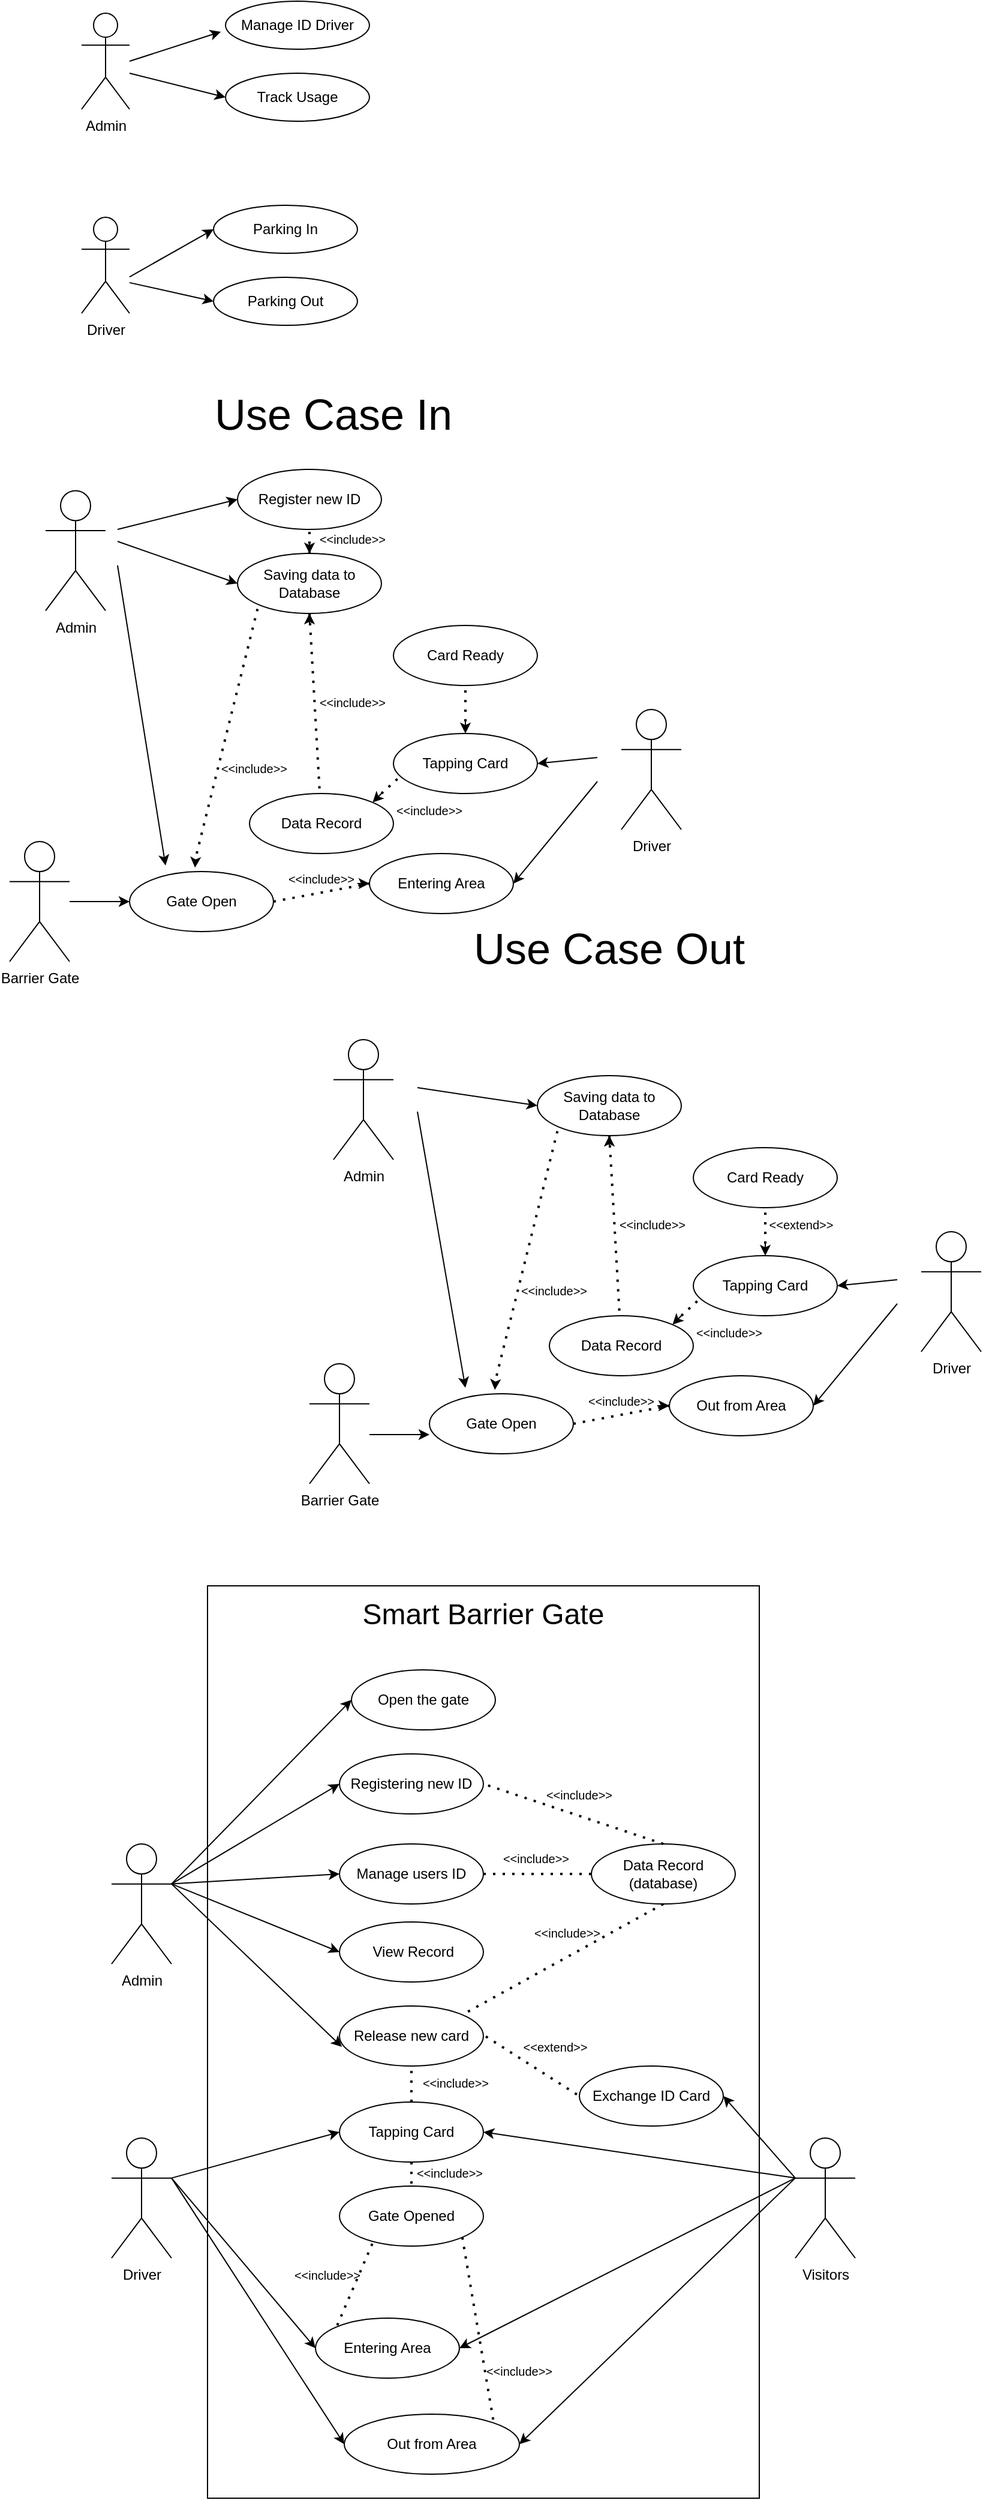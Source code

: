 <mxfile version="17.2.2" type="github">
  <diagram name="Page-1" id="c4acf3e9-155e-7222-9cf6-157b1a14988f">
    <mxGraphModel dx="1022" dy="1528" grid="1" gridSize="10" guides="1" tooltips="1" connect="1" arrows="1" fold="1" page="1" pageScale="1" pageWidth="850" pageHeight="1100" background="none" math="0" shadow="0">
      <root>
        <mxCell id="0" />
        <mxCell id="1" parent="0" />
        <mxCell id="lFhUcM0B0eL_cpz5k6Nn-100" value="" style="rounded=0;whiteSpace=wrap;html=1;" vertex="1" parent="1">
          <mxGeometry x="195" y="310" width="460" height="760" as="geometry" />
        </mxCell>
        <mxCell id="aZQCJ5djfpf6D2fegkD2-1" value="Admin" style="shape=umlActor;verticalLabelPosition=bottom;verticalAlign=top;html=1;outlineConnect=0;" parent="1" vertex="1">
          <mxGeometry x="90" y="-1000" width="40" height="80" as="geometry" />
        </mxCell>
        <mxCell id="aZQCJ5djfpf6D2fegkD2-7" value="Driver" style="shape=umlActor;verticalLabelPosition=bottom;verticalAlign=top;html=1;outlineConnect=0;" parent="1" vertex="1">
          <mxGeometry x="90" y="-830" width="40" height="80" as="geometry" />
        </mxCell>
        <mxCell id="aZQCJ5djfpf6D2fegkD2-8" value="Track Usage" style="ellipse;whiteSpace=wrap;html=1;" parent="1" vertex="1">
          <mxGeometry x="210" y="-950" width="120" height="40" as="geometry" />
        </mxCell>
        <mxCell id="aZQCJ5djfpf6D2fegkD2-9" value="Parking In" style="ellipse;whiteSpace=wrap;html=1;" parent="1" vertex="1">
          <mxGeometry x="200" y="-840" width="120" height="40" as="geometry" />
        </mxCell>
        <mxCell id="aZQCJ5djfpf6D2fegkD2-10" value="Parking Out" style="ellipse;whiteSpace=wrap;html=1;" parent="1" vertex="1">
          <mxGeometry x="200" y="-780" width="120" height="40" as="geometry" />
        </mxCell>
        <mxCell id="aZQCJ5djfpf6D2fegkD2-13" value="" style="endArrow=classic;html=1;rounded=0;" parent="1" edge="1">
          <mxGeometry width="50" height="50" relative="1" as="geometry">
            <mxPoint x="130" y="-950" as="sourcePoint" />
            <mxPoint x="210" y="-930" as="targetPoint" />
          </mxGeometry>
        </mxCell>
        <mxCell id="aZQCJ5djfpf6D2fegkD2-14" value="" style="endArrow=classic;html=1;rounded=0;entryX=0;entryY=0.5;entryDx=0;entryDy=0;" parent="1" target="aZQCJ5djfpf6D2fegkD2-9" edge="1">
          <mxGeometry width="50" height="50" relative="1" as="geometry">
            <mxPoint x="130" y="-780.36" as="sourcePoint" />
            <mxPoint x="210.0" y="-780.36" as="targetPoint" />
          </mxGeometry>
        </mxCell>
        <mxCell id="aZQCJ5djfpf6D2fegkD2-15" value="" style="endArrow=classic;html=1;rounded=0;entryX=0;entryY=0.5;entryDx=0;entryDy=0;" parent="1" target="aZQCJ5djfpf6D2fegkD2-10" edge="1">
          <mxGeometry width="50" height="50" relative="1" as="geometry">
            <mxPoint x="130" y="-775.556" as="sourcePoint" />
            <mxPoint x="210.0" y="-810" as="targetPoint" />
          </mxGeometry>
        </mxCell>
        <mxCell id="aZQCJ5djfpf6D2fegkD2-16" value="Manage ID Driver" style="ellipse;whiteSpace=wrap;html=1;" parent="1" vertex="1">
          <mxGeometry x="210" y="-1010" width="120" height="40" as="geometry" />
        </mxCell>
        <mxCell id="aZQCJ5djfpf6D2fegkD2-17" value="" style="endArrow=classic;html=1;rounded=0;entryX=-0.032;entryY=0.636;entryDx=0;entryDy=0;entryPerimeter=0;" parent="1" target="aZQCJ5djfpf6D2fegkD2-16" edge="1">
          <mxGeometry width="50" height="50" relative="1" as="geometry">
            <mxPoint x="130" y="-960" as="sourcePoint" />
            <mxPoint x="224.851" y="-927.878" as="targetPoint" />
          </mxGeometry>
        </mxCell>
        <mxCell id="aZQCJ5djfpf6D2fegkD2-18" value="Admin" style="shape=umlActor;verticalLabelPosition=bottom;verticalAlign=top;html=1;outlineConnect=0;" parent="1" vertex="1">
          <mxGeometry x="60" y="-602.31" width="50" height="100" as="geometry" />
        </mxCell>
        <mxCell id="aZQCJ5djfpf6D2fegkD2-22" value="Tapping Card" style="ellipse;whiteSpace=wrap;html=1;" parent="1" vertex="1">
          <mxGeometry x="350" y="-400" width="120" height="50" as="geometry" />
        </mxCell>
        <mxCell id="aZQCJ5djfpf6D2fegkD2-23" value="&lt;font style=&quot;font-size: 36px&quot;&gt;Use Case In&lt;/font&gt;" style="text;html=1;strokeColor=none;fillColor=none;align=center;verticalAlign=middle;whiteSpace=wrap;rounded=0;" parent="1" vertex="1">
          <mxGeometry x="100" y="-680" width="400" height="27.69" as="geometry" />
        </mxCell>
        <mxCell id="aZQCJ5djfpf6D2fegkD2-26" value="Register new ID" style="ellipse;whiteSpace=wrap;html=1;" parent="1" vertex="1">
          <mxGeometry x="220" y="-620" width="120" height="50" as="geometry" />
        </mxCell>
        <mxCell id="aZQCJ5djfpf6D2fegkD2-27" value="Entering Area" style="ellipse;whiteSpace=wrap;html=1;" parent="1" vertex="1">
          <mxGeometry x="330" y="-300" width="120" height="50" as="geometry" />
        </mxCell>
        <mxCell id="aZQCJ5djfpf6D2fegkD2-30" value="Barrier Gate" style="shape=umlActor;verticalLabelPosition=bottom;verticalAlign=top;html=1;outlineConnect=0;" parent="1" vertex="1">
          <mxGeometry x="30" y="-310" width="50" height="100" as="geometry" />
        </mxCell>
        <mxCell id="aZQCJ5djfpf6D2fegkD2-32" value="Saving data to Database" style="ellipse;whiteSpace=wrap;html=1;" parent="1" vertex="1">
          <mxGeometry x="220" y="-550" width="120" height="50" as="geometry" />
        </mxCell>
        <mxCell id="aZQCJ5djfpf6D2fegkD2-33" value="Gate Open" style="ellipse;whiteSpace=wrap;html=1;" parent="1" vertex="1">
          <mxGeometry x="130" y="-285" width="120" height="50" as="geometry" />
        </mxCell>
        <mxCell id="aZQCJ5djfpf6D2fegkD2-40" value="Card Ready" style="ellipse;whiteSpace=wrap;html=1;" parent="1" vertex="1">
          <mxGeometry x="350" y="-490" width="120" height="50" as="geometry" />
        </mxCell>
        <mxCell id="aZQCJ5djfpf6D2fegkD2-51" value="" style="endArrow=classic;html=1;rounded=0;fontSize=36;entryX=0;entryY=0.5;entryDx=0;entryDy=0;" parent="1" target="aZQCJ5djfpf6D2fegkD2-26" edge="1">
          <mxGeometry width="50" height="50" relative="1" as="geometry">
            <mxPoint x="120" y="-570" as="sourcePoint" />
            <mxPoint x="190" y="-600" as="targetPoint" />
          </mxGeometry>
        </mxCell>
        <mxCell id="aZQCJ5djfpf6D2fegkD2-52" value="" style="endArrow=classic;html=1;rounded=0;fontSize=36;entryX=0.5;entryY=0;entryDx=0;entryDy=0;" parent="1" target="aZQCJ5djfpf6D2fegkD2-32" edge="1">
          <mxGeometry width="50" height="50" relative="1" as="geometry">
            <mxPoint x="280" y="-560" as="sourcePoint" />
            <mxPoint x="230" y="-605" as="targetPoint" />
          </mxGeometry>
        </mxCell>
        <mxCell id="aZQCJ5djfpf6D2fegkD2-56" value="" style="endArrow=classic;html=1;rounded=0;fontSize=36;entryX=1;entryY=0.5;entryDx=0;entryDy=0;" parent="1" target="aZQCJ5djfpf6D2fegkD2-22" edge="1">
          <mxGeometry width="50" height="50" relative="1" as="geometry">
            <mxPoint x="520" y="-380" as="sourcePoint" />
            <mxPoint x="460" y="-480" as="targetPoint" />
          </mxGeometry>
        </mxCell>
        <mxCell id="aZQCJ5djfpf6D2fegkD2-57" value="" style="endArrow=classic;html=1;rounded=0;fontSize=36;entryX=1;entryY=0;entryDx=0;entryDy=0;" parent="1" edge="1">
          <mxGeometry width="50" height="50" relative="1" as="geometry">
            <mxPoint x="340" y="-350" as="sourcePoint" />
            <mxPoint x="332.677" y="-342.573" as="targetPoint" />
          </mxGeometry>
        </mxCell>
        <mxCell id="aZQCJ5djfpf6D2fegkD2-59" value="" style="endArrow=classic;html=1;rounded=0;fontSize=36;entryX=0.455;entryY=-0.064;entryDx=0;entryDy=0;entryPerimeter=0;" parent="1" target="aZQCJ5djfpf6D2fegkD2-33" edge="1">
          <mxGeometry width="50" height="50" relative="1" as="geometry">
            <mxPoint x="185" y="-295" as="sourcePoint" />
            <mxPoint x="181" y="-295" as="targetPoint" />
          </mxGeometry>
        </mxCell>
        <mxCell id="aZQCJ5djfpf6D2fegkD2-61" value="" style="endArrow=classic;html=1;rounded=0;fontSize=36;entryX=1;entryY=0.5;entryDx=0;entryDy=0;" parent="1" target="aZQCJ5djfpf6D2fegkD2-27" edge="1">
          <mxGeometry width="50" height="50" relative="1" as="geometry">
            <mxPoint x="520" y="-360" as="sourcePoint" />
            <mxPoint x="480" y="-315" as="targetPoint" />
          </mxGeometry>
        </mxCell>
        <mxCell id="aZQCJ5djfpf6D2fegkD2-63" value="" style="endArrow=classic;html=1;rounded=0;fontSize=36;entryX=0;entryY=0.5;entryDx=0;entryDy=0;" parent="1" source="aZQCJ5djfpf6D2fegkD2-30" target="aZQCJ5djfpf6D2fegkD2-33" edge="1">
          <mxGeometry width="50" height="50" relative="1" as="geometry">
            <mxPoint x="360" y="-185" as="sourcePoint" />
            <mxPoint x="100" y="-230" as="targetPoint" />
          </mxGeometry>
        </mxCell>
        <mxCell id="aZQCJ5djfpf6D2fegkD2-66" value="" style="endArrow=none;dashed=1;html=1;dashPattern=1 3;strokeWidth=2;rounded=0;fontSize=36;exitX=0.5;exitY=1;exitDx=0;exitDy=0;startArrow=none;" parent="1" source="aZQCJ5djfpf6D2fegkD2-29" edge="1">
          <mxGeometry width="50" height="50" relative="1" as="geometry">
            <mxPoint x="410" y="-230" as="sourcePoint" />
            <mxPoint x="290" y="-300" as="targetPoint" />
            <Array as="points" />
          </mxGeometry>
        </mxCell>
        <mxCell id="aZQCJ5djfpf6D2fegkD2-67" value="" style="endArrow=none;dashed=1;html=1;dashPattern=1 3;strokeWidth=2;rounded=0;fontSize=36;exitX=1;exitY=0.5;exitDx=0;exitDy=0;entryX=0;entryY=0.5;entryDx=0;entryDy=0;" parent="1" edge="1">
          <mxGeometry width="50" height="50" relative="1" as="geometry">
            <mxPoint x="250" y="-260" as="sourcePoint" />
            <mxPoint x="330" y="-275" as="targetPoint" />
          </mxGeometry>
        </mxCell>
        <mxCell id="aZQCJ5djfpf6D2fegkD2-68" value="" style="endArrow=classic;html=1;rounded=0;fontSize=36;entryX=0.5;entryY=1;entryDx=0;entryDy=0;" parent="1" target="aZQCJ5djfpf6D2fegkD2-32" edge="1">
          <mxGeometry width="50" height="50" relative="1" as="geometry">
            <mxPoint x="280" y="-490" as="sourcePoint" />
            <mxPoint x="460" y="-400" as="targetPoint" />
          </mxGeometry>
        </mxCell>
        <mxCell id="aZQCJ5djfpf6D2fegkD2-69" value="" style="endArrow=none;dashed=1;html=1;dashPattern=1 3;strokeWidth=2;rounded=0;fontSize=36;entryX=0.5;entryY=1;entryDx=0;entryDy=0;" parent="1" target="aZQCJ5djfpf6D2fegkD2-26" edge="1">
          <mxGeometry width="50" height="50" relative="1" as="geometry">
            <mxPoint x="280" y="-550" as="sourcePoint" />
            <mxPoint x="450" y="-590" as="targetPoint" />
          </mxGeometry>
        </mxCell>
        <mxCell id="aZQCJ5djfpf6D2fegkD2-70" value="" style="endArrow=none;dashed=1;html=1;dashPattern=1 3;strokeWidth=2;rounded=0;fontSize=36;entryX=0;entryY=1;entryDx=0;entryDy=0;" parent="1" target="aZQCJ5djfpf6D2fegkD2-32" edge="1">
          <mxGeometry width="50" height="50" relative="1" as="geometry">
            <mxPoint x="186" y="-300" as="sourcePoint" />
            <mxPoint x="230" y="-500" as="targetPoint" />
          </mxGeometry>
        </mxCell>
        <mxCell id="aZQCJ5djfpf6D2fegkD2-71" value="" style="endArrow=none;dashed=1;html=1;dashPattern=1 3;strokeWidth=2;rounded=0;fontSize=36;entryX=0.057;entryY=0.692;entryDx=0;entryDy=0;entryPerimeter=0;" parent="1" target="aZQCJ5djfpf6D2fegkD2-22" edge="1">
          <mxGeometry width="50" height="50" relative="1" as="geometry">
            <mxPoint x="340" y="-350" as="sourcePoint" />
            <mxPoint x="367.574" y="-357.322" as="targetPoint" />
          </mxGeometry>
        </mxCell>
        <mxCell id="aZQCJ5djfpf6D2fegkD2-72" value="" style="endArrow=classic;html=1;rounded=0;fontSize=36;entryX=0;entryY=0.5;entryDx=0;entryDy=0;" parent="1" target="aZQCJ5djfpf6D2fegkD2-27" edge="1">
          <mxGeometry width="50" height="50" relative="1" as="geometry">
            <mxPoint x="320" y="-275" as="sourcePoint" />
            <mxPoint x="194.6" y="-278.2" as="targetPoint" />
          </mxGeometry>
        </mxCell>
        <mxCell id="aZQCJ5djfpf6D2fegkD2-73" value="" style="endArrow=classic;html=1;rounded=0;fontSize=36;entryX=0.5;entryY=0;entryDx=0;entryDy=0;" parent="1" target="aZQCJ5djfpf6D2fegkD2-22" edge="1">
          <mxGeometry width="50" height="50" relative="1" as="geometry">
            <mxPoint x="410" y="-410" as="sourcePoint" />
            <mxPoint x="480" y="-365.0" as="targetPoint" />
          </mxGeometry>
        </mxCell>
        <mxCell id="aZQCJ5djfpf6D2fegkD2-74" value="" style="endArrow=none;dashed=1;html=1;dashPattern=1 3;strokeWidth=2;rounded=0;fontSize=36;entryX=0.5;entryY=1;entryDx=0;entryDy=0;" parent="1" target="aZQCJ5djfpf6D2fegkD2-40" edge="1">
          <mxGeometry width="50" height="50" relative="1" as="geometry">
            <mxPoint x="410" y="-410" as="sourcePoint" />
            <mxPoint x="430" y="-430" as="targetPoint" />
          </mxGeometry>
        </mxCell>
        <mxCell id="aZQCJ5djfpf6D2fegkD2-29" value="Data Record" style="ellipse;whiteSpace=wrap;html=1;" parent="1" vertex="1">
          <mxGeometry x="230" y="-350" width="120" height="50" as="geometry" />
        </mxCell>
        <mxCell id="aZQCJ5djfpf6D2fegkD2-75" value="" style="endArrow=none;dashed=1;html=1;dashPattern=1 3;strokeWidth=2;rounded=0;fontSize=36;exitX=0.5;exitY=1;exitDx=0;exitDy=0;" parent="1" source="aZQCJ5djfpf6D2fegkD2-32" target="aZQCJ5djfpf6D2fegkD2-29" edge="1">
          <mxGeometry width="50" height="50" relative="1" as="geometry">
            <mxPoint x="280" y="-500" as="sourcePoint" />
            <mxPoint x="290" y="-300.0" as="targetPoint" />
            <Array as="points" />
          </mxGeometry>
        </mxCell>
        <mxCell id="aZQCJ5djfpf6D2fegkD2-76" value="" style="endArrow=classic;html=1;rounded=0;fontSize=36;" parent="1" edge="1">
          <mxGeometry width="50" height="50" relative="1" as="geometry">
            <mxPoint x="120" y="-540" as="sourcePoint" />
            <mxPoint x="160" y="-290" as="targetPoint" />
          </mxGeometry>
        </mxCell>
        <mxCell id="aZQCJ5djfpf6D2fegkD2-79" value="&lt;font style=&quot;font-size: 10px&quot;&gt;&amp;lt;&amp;lt;include&amp;gt;&amp;gt;&lt;/font&gt;" style="text;html=1;strokeColor=none;fillColor=none;align=center;verticalAlign=middle;whiteSpace=wrap;rounded=0;fontSize=36;" parent="1" vertex="1">
          <mxGeometry x="286" y="-586" width="60" height="30" as="geometry" />
        </mxCell>
        <mxCell id="aZQCJ5djfpf6D2fegkD2-80" value="&lt;font style=&quot;font-size: 10px&quot;&gt;&amp;lt;&amp;lt;include&amp;gt;&amp;gt;&lt;/font&gt;" style="text;html=1;strokeColor=none;fillColor=none;align=center;verticalAlign=middle;whiteSpace=wrap;rounded=0;fontSize=36;rotation=0;" parent="1" vertex="1">
          <mxGeometry x="286" y="-450" width="60" height="30" as="geometry" />
        </mxCell>
        <mxCell id="aZQCJ5djfpf6D2fegkD2-82" value="&lt;font style=&quot;font-size: 10px&quot;&gt;&amp;lt;&amp;lt;include&amp;gt;&amp;gt;&lt;/font&gt;" style="text;html=1;strokeColor=none;fillColor=none;align=center;verticalAlign=middle;whiteSpace=wrap;rounded=0;fontSize=36;rotation=0;" parent="1" vertex="1">
          <mxGeometry x="204" y="-395" width="60" height="30" as="geometry" />
        </mxCell>
        <mxCell id="aZQCJ5djfpf6D2fegkD2-83" value="&lt;font style=&quot;font-size: 10px&quot;&gt;&amp;lt;&amp;lt;include&amp;gt;&amp;gt;&lt;/font&gt;" style="text;html=1;strokeColor=none;fillColor=none;align=center;verticalAlign=middle;whiteSpace=wrap;rounded=0;fontSize=36;rotation=0;" parent="1" vertex="1">
          <mxGeometry x="350" y="-360" width="60" height="30" as="geometry" />
        </mxCell>
        <mxCell id="aZQCJ5djfpf6D2fegkD2-84" value="&lt;font style=&quot;font-size: 10px&quot;&gt;&amp;lt;&amp;lt;include&amp;gt;&amp;gt;&lt;/font&gt;" style="text;html=1;strokeColor=none;fillColor=none;align=center;verticalAlign=middle;whiteSpace=wrap;rounded=0;fontSize=36;rotation=0;" parent="1" vertex="1">
          <mxGeometry x="260" y="-303" width="60" height="30" as="geometry" />
        </mxCell>
        <mxCell id="aZQCJ5djfpf6D2fegkD2-87" value="&lt;font style=&quot;font-size: 36px&quot;&gt;Use Case Out&lt;/font&gt;" style="text;html=1;strokeColor=none;fillColor=none;align=center;verticalAlign=middle;whiteSpace=wrap;rounded=0;" parent="1" vertex="1">
          <mxGeometry x="330" y="-235" width="400" height="27.69" as="geometry" />
        </mxCell>
        <mxCell id="aZQCJ5djfpf6D2fegkD2-88" value="Driver" style="shape=umlActor;verticalLabelPosition=bottom;verticalAlign=top;html=1;outlineConnect=0;" parent="1" vertex="1">
          <mxGeometry x="540" y="-420" width="50" height="100" as="geometry" />
        </mxCell>
        <mxCell id="aZQCJ5djfpf6D2fegkD2-89" value="Admin" style="shape=umlActor;verticalLabelPosition=bottom;verticalAlign=top;html=1;outlineConnect=0;" parent="1" vertex="1">
          <mxGeometry x="300" y="-145" width="50" height="100" as="geometry" />
        </mxCell>
        <mxCell id="aZQCJ5djfpf6D2fegkD2-90" value="" style="endArrow=classic;html=1;rounded=0;fontSize=36;entryX=0;entryY=0.5;entryDx=0;entryDy=0;" parent="1" target="aZQCJ5djfpf6D2fegkD2-32" edge="1">
          <mxGeometry width="50" height="50" relative="1" as="geometry">
            <mxPoint x="120" y="-560" as="sourcePoint" />
            <mxPoint x="230" y="-585" as="targetPoint" />
          </mxGeometry>
        </mxCell>
        <mxCell id="aZQCJ5djfpf6D2fegkD2-91" value="Tapping Card" style="ellipse;whiteSpace=wrap;html=1;" parent="1" vertex="1">
          <mxGeometry x="600" y="35" width="120" height="50" as="geometry" />
        </mxCell>
        <mxCell id="aZQCJ5djfpf6D2fegkD2-92" value="Out from Area" style="ellipse;whiteSpace=wrap;html=1;" parent="1" vertex="1">
          <mxGeometry x="580" y="135" width="120" height="50" as="geometry" />
        </mxCell>
        <mxCell id="aZQCJ5djfpf6D2fegkD2-93" value="Saving data to Database" style="ellipse;whiteSpace=wrap;html=1;" parent="1" vertex="1">
          <mxGeometry x="470" y="-115" width="120" height="50" as="geometry" />
        </mxCell>
        <mxCell id="aZQCJ5djfpf6D2fegkD2-94" value="Gate Open" style="ellipse;whiteSpace=wrap;html=1;" parent="1" vertex="1">
          <mxGeometry x="380" y="150" width="120" height="50" as="geometry" />
        </mxCell>
        <mxCell id="aZQCJ5djfpf6D2fegkD2-95" value="Card Ready" style="ellipse;whiteSpace=wrap;html=1;" parent="1" vertex="1">
          <mxGeometry x="600" y="-55" width="120" height="50" as="geometry" />
        </mxCell>
        <mxCell id="aZQCJ5djfpf6D2fegkD2-96" value="" style="endArrow=classic;html=1;rounded=0;fontSize=36;entryX=1;entryY=0.5;entryDx=0;entryDy=0;" parent="1" target="aZQCJ5djfpf6D2fegkD2-91" edge="1">
          <mxGeometry width="50" height="50" relative="1" as="geometry">
            <mxPoint x="770" y="55" as="sourcePoint" />
            <mxPoint x="710" y="-45" as="targetPoint" />
          </mxGeometry>
        </mxCell>
        <mxCell id="aZQCJ5djfpf6D2fegkD2-97" value="" style="endArrow=classic;html=1;rounded=0;fontSize=36;entryX=1;entryY=0;entryDx=0;entryDy=0;" parent="1" edge="1">
          <mxGeometry width="50" height="50" relative="1" as="geometry">
            <mxPoint x="590" y="85" as="sourcePoint" />
            <mxPoint x="582.677" y="92.427" as="targetPoint" />
          </mxGeometry>
        </mxCell>
        <mxCell id="aZQCJ5djfpf6D2fegkD2-98" value="" style="endArrow=classic;html=1;rounded=0;fontSize=36;entryX=0.455;entryY=-0.064;entryDx=0;entryDy=0;entryPerimeter=0;" parent="1" target="aZQCJ5djfpf6D2fegkD2-94" edge="1">
          <mxGeometry width="50" height="50" relative="1" as="geometry">
            <mxPoint x="435" y="140" as="sourcePoint" />
            <mxPoint x="431" y="140" as="targetPoint" />
          </mxGeometry>
        </mxCell>
        <mxCell id="aZQCJ5djfpf6D2fegkD2-99" value="" style="endArrow=classic;html=1;rounded=0;fontSize=36;entryX=1;entryY=0.5;entryDx=0;entryDy=0;" parent="1" target="aZQCJ5djfpf6D2fegkD2-92" edge="1">
          <mxGeometry width="50" height="50" relative="1" as="geometry">
            <mxPoint x="770" y="75" as="sourcePoint" />
            <mxPoint x="730" y="120" as="targetPoint" />
          </mxGeometry>
        </mxCell>
        <mxCell id="aZQCJ5djfpf6D2fegkD2-100" value="" style="endArrow=none;dashed=1;html=1;dashPattern=1 3;strokeWidth=2;rounded=0;fontSize=36;exitX=0.5;exitY=1;exitDx=0;exitDy=0;startArrow=none;" parent="1" source="aZQCJ5djfpf6D2fegkD2-108" edge="1">
          <mxGeometry width="50" height="50" relative="1" as="geometry">
            <mxPoint x="660" y="205" as="sourcePoint" />
            <mxPoint x="540" y="135" as="targetPoint" />
            <Array as="points" />
          </mxGeometry>
        </mxCell>
        <mxCell id="aZQCJ5djfpf6D2fegkD2-101" value="" style="endArrow=none;dashed=1;html=1;dashPattern=1 3;strokeWidth=2;rounded=0;fontSize=36;exitX=1;exitY=0.5;exitDx=0;exitDy=0;entryX=0;entryY=0.5;entryDx=0;entryDy=0;" parent="1" edge="1">
          <mxGeometry width="50" height="50" relative="1" as="geometry">
            <mxPoint x="500" y="175" as="sourcePoint" />
            <mxPoint x="580" y="160" as="targetPoint" />
          </mxGeometry>
        </mxCell>
        <mxCell id="aZQCJ5djfpf6D2fegkD2-102" value="" style="endArrow=classic;html=1;rounded=0;fontSize=36;entryX=0.5;entryY=1;entryDx=0;entryDy=0;" parent="1" target="aZQCJ5djfpf6D2fegkD2-93" edge="1">
          <mxGeometry width="50" height="50" relative="1" as="geometry">
            <mxPoint x="530" y="-55" as="sourcePoint" />
            <mxPoint x="710" y="35" as="targetPoint" />
          </mxGeometry>
        </mxCell>
        <mxCell id="aZQCJ5djfpf6D2fegkD2-103" value="" style="endArrow=none;dashed=1;html=1;dashPattern=1 3;strokeWidth=2;rounded=0;fontSize=36;entryX=0;entryY=1;entryDx=0;entryDy=0;" parent="1" target="aZQCJ5djfpf6D2fegkD2-93" edge="1">
          <mxGeometry width="50" height="50" relative="1" as="geometry">
            <mxPoint x="436" y="135" as="sourcePoint" />
            <mxPoint x="480" y="-65" as="targetPoint" />
          </mxGeometry>
        </mxCell>
        <mxCell id="aZQCJ5djfpf6D2fegkD2-104" value="" style="endArrow=none;dashed=1;html=1;dashPattern=1 3;strokeWidth=2;rounded=0;fontSize=36;entryX=0.057;entryY=0.692;entryDx=0;entryDy=0;entryPerimeter=0;" parent="1" target="aZQCJ5djfpf6D2fegkD2-91" edge="1">
          <mxGeometry width="50" height="50" relative="1" as="geometry">
            <mxPoint x="590" y="85" as="sourcePoint" />
            <mxPoint x="617.574" y="77.678" as="targetPoint" />
          </mxGeometry>
        </mxCell>
        <mxCell id="aZQCJ5djfpf6D2fegkD2-105" value="" style="endArrow=classic;html=1;rounded=0;fontSize=36;entryX=0;entryY=0.5;entryDx=0;entryDy=0;" parent="1" target="aZQCJ5djfpf6D2fegkD2-92" edge="1">
          <mxGeometry width="50" height="50" relative="1" as="geometry">
            <mxPoint x="570" y="160" as="sourcePoint" />
            <mxPoint x="444.6" y="156.8" as="targetPoint" />
          </mxGeometry>
        </mxCell>
        <mxCell id="aZQCJ5djfpf6D2fegkD2-106" value="" style="endArrow=classic;html=1;rounded=0;fontSize=36;entryX=0.5;entryY=0;entryDx=0;entryDy=0;" parent="1" target="aZQCJ5djfpf6D2fegkD2-91" edge="1">
          <mxGeometry width="50" height="50" relative="1" as="geometry">
            <mxPoint x="660" y="25" as="sourcePoint" />
            <mxPoint x="730" y="70.0" as="targetPoint" />
          </mxGeometry>
        </mxCell>
        <mxCell id="aZQCJ5djfpf6D2fegkD2-107" value="" style="endArrow=none;dashed=1;html=1;dashPattern=1 3;strokeWidth=2;rounded=0;fontSize=36;entryX=0.5;entryY=1;entryDx=0;entryDy=0;" parent="1" target="aZQCJ5djfpf6D2fegkD2-95" edge="1">
          <mxGeometry width="50" height="50" relative="1" as="geometry">
            <mxPoint x="660" y="25" as="sourcePoint" />
            <mxPoint x="680" y="5" as="targetPoint" />
          </mxGeometry>
        </mxCell>
        <mxCell id="aZQCJ5djfpf6D2fegkD2-108" value="Data Record" style="ellipse;whiteSpace=wrap;html=1;" parent="1" vertex="1">
          <mxGeometry x="480" y="85" width="120" height="50" as="geometry" />
        </mxCell>
        <mxCell id="aZQCJ5djfpf6D2fegkD2-109" value="" style="endArrow=none;dashed=1;html=1;dashPattern=1 3;strokeWidth=2;rounded=0;fontSize=36;exitX=0.5;exitY=1;exitDx=0;exitDy=0;" parent="1" source="aZQCJ5djfpf6D2fegkD2-93" target="aZQCJ5djfpf6D2fegkD2-108" edge="1">
          <mxGeometry width="50" height="50" relative="1" as="geometry">
            <mxPoint x="530" y="-65" as="sourcePoint" />
            <mxPoint x="540" y="135.0" as="targetPoint" />
            <Array as="points" />
          </mxGeometry>
        </mxCell>
        <mxCell id="aZQCJ5djfpf6D2fegkD2-110" value="" style="endArrow=classic;html=1;rounded=0;fontSize=36;" parent="1" edge="1">
          <mxGeometry width="50" height="50" relative="1" as="geometry">
            <mxPoint x="370" y="-85" as="sourcePoint" />
            <mxPoint x="410" y="145" as="targetPoint" />
          </mxGeometry>
        </mxCell>
        <mxCell id="aZQCJ5djfpf6D2fegkD2-111" value="&lt;font style=&quot;font-size: 10px&quot;&gt;&amp;lt;&amp;lt;include&amp;gt;&amp;gt;&lt;/font&gt;" style="text;html=1;strokeColor=none;fillColor=none;align=center;verticalAlign=middle;whiteSpace=wrap;rounded=0;fontSize=36;rotation=0;" parent="1" vertex="1">
          <mxGeometry x="536" y="-15" width="60" height="30" as="geometry" />
        </mxCell>
        <mxCell id="aZQCJ5djfpf6D2fegkD2-112" value="&lt;font style=&quot;font-size: 10px&quot;&gt;&amp;lt;&amp;lt;extend&amp;gt;&amp;gt;&lt;/font&gt;" style="text;html=1;strokeColor=none;fillColor=none;align=center;verticalAlign=middle;whiteSpace=wrap;rounded=0;fontSize=36;rotation=0;" parent="1" vertex="1">
          <mxGeometry x="660" y="-15" width="60" height="30" as="geometry" />
        </mxCell>
        <mxCell id="aZQCJ5djfpf6D2fegkD2-113" value="&lt;font style=&quot;font-size: 10px&quot;&gt;&amp;lt;&amp;lt;include&amp;gt;&amp;gt;&lt;/font&gt;" style="text;html=1;strokeColor=none;fillColor=none;align=center;verticalAlign=middle;whiteSpace=wrap;rounded=0;fontSize=36;rotation=0;" parent="1" vertex="1">
          <mxGeometry x="454" y="40" width="60" height="30" as="geometry" />
        </mxCell>
        <mxCell id="aZQCJ5djfpf6D2fegkD2-114" value="&lt;font style=&quot;font-size: 10px&quot;&gt;&amp;lt;&amp;lt;include&amp;gt;&amp;gt;&lt;/font&gt;" style="text;html=1;strokeColor=none;fillColor=none;align=center;verticalAlign=middle;whiteSpace=wrap;rounded=0;fontSize=36;rotation=0;" parent="1" vertex="1">
          <mxGeometry x="600" y="75" width="60" height="30" as="geometry" />
        </mxCell>
        <mxCell id="aZQCJ5djfpf6D2fegkD2-115" value="&lt;font style=&quot;font-size: 10px&quot;&gt;&amp;lt;&amp;lt;include&amp;gt;&amp;gt;&lt;/font&gt;" style="text;html=1;strokeColor=none;fillColor=none;align=center;verticalAlign=middle;whiteSpace=wrap;rounded=0;fontSize=36;rotation=0;" parent="1" vertex="1">
          <mxGeometry x="510" y="132" width="60" height="30" as="geometry" />
        </mxCell>
        <mxCell id="aZQCJ5djfpf6D2fegkD2-116" value="Driver" style="shape=umlActor;verticalLabelPosition=bottom;verticalAlign=top;html=1;outlineConnect=0;" parent="1" vertex="1">
          <mxGeometry x="790" y="15" width="50" height="100" as="geometry" />
        </mxCell>
        <mxCell id="aZQCJ5djfpf6D2fegkD2-118" value="" style="endArrow=classic;html=1;rounded=0;fontSize=36;entryX=0;entryY=0.5;entryDx=0;entryDy=0;" parent="1" edge="1">
          <mxGeometry width="50" height="50" relative="1" as="geometry">
            <mxPoint x="370" y="-105" as="sourcePoint" />
            <mxPoint x="470" y="-90" as="targetPoint" />
          </mxGeometry>
        </mxCell>
        <mxCell id="aZQCJ5djfpf6D2fegkD2-119" value="Barrier Gate" style="shape=umlActor;verticalLabelPosition=bottom;verticalAlign=top;html=1;outlineConnect=0;" parent="1" vertex="1">
          <mxGeometry x="280" y="125" width="50" height="100" as="geometry" />
        </mxCell>
        <mxCell id="aZQCJ5djfpf6D2fegkD2-120" value="" style="endArrow=classic;html=1;rounded=0;fontSize=36;entryX=0;entryY=0.5;entryDx=0;entryDy=0;" parent="1" edge="1">
          <mxGeometry width="50" height="50" relative="1" as="geometry">
            <mxPoint x="330" y="184" as="sourcePoint" />
            <mxPoint x="380" y="184" as="targetPoint" />
          </mxGeometry>
        </mxCell>
        <mxCell id="lFhUcM0B0eL_cpz5k6Nn-2" value="Admin" style="shape=umlActor;verticalLabelPosition=bottom;verticalAlign=top;html=1;outlineConnect=0;" vertex="1" parent="1">
          <mxGeometry x="115" y="525" width="50" height="100" as="geometry" />
        </mxCell>
        <mxCell id="lFhUcM0B0eL_cpz5k6Nn-4" value="Registering new ID" style="ellipse;whiteSpace=wrap;html=1;" vertex="1" parent="1">
          <mxGeometry x="305" y="450" width="120" height="50" as="geometry" />
        </mxCell>
        <mxCell id="lFhUcM0B0eL_cpz5k6Nn-5" value="Entering Area" style="ellipse;whiteSpace=wrap;html=1;" vertex="1" parent="1">
          <mxGeometry x="285" y="920" width="120" height="50" as="geometry" />
        </mxCell>
        <mxCell id="lFhUcM0B0eL_cpz5k6Nn-7" value="Manage users ID" style="ellipse;whiteSpace=wrap;html=1;" vertex="1" parent="1">
          <mxGeometry x="305" y="525" width="120" height="50" as="geometry" />
        </mxCell>
        <mxCell id="lFhUcM0B0eL_cpz5k6Nn-8" value="Open the gate" style="ellipse;whiteSpace=wrap;html=1;" vertex="1" parent="1">
          <mxGeometry x="315" y="380" width="120" height="50" as="geometry" />
        </mxCell>
        <mxCell id="lFhUcM0B0eL_cpz5k6Nn-26" value="Data Record (database)" style="ellipse;whiteSpace=wrap;html=1;" vertex="1" parent="1">
          <mxGeometry x="515" y="525" width="120" height="50" as="geometry" />
        </mxCell>
        <mxCell id="lFhUcM0B0eL_cpz5k6Nn-34" value="Visitors" style="shape=umlActor;verticalLabelPosition=bottom;verticalAlign=top;html=1;outlineConnect=0;" vertex="1" parent="1">
          <mxGeometry x="685" y="770" width="50" height="100" as="geometry" />
        </mxCell>
        <mxCell id="lFhUcM0B0eL_cpz5k6Nn-40" value="Gate Opened" style="ellipse;whiteSpace=wrap;html=1;" vertex="1" parent="1">
          <mxGeometry x="305" y="810" width="120" height="50" as="geometry" />
        </mxCell>
        <mxCell id="lFhUcM0B0eL_cpz5k6Nn-41" value="" style="endArrow=classic;html=1;rounded=0;entryX=0;entryY=0.5;entryDx=0;entryDy=0;exitX=1;exitY=0.333;exitDx=0;exitDy=0;exitPerimeter=0;" edge="1" parent="1" source="lFhUcM0B0eL_cpz5k6Nn-2" target="lFhUcM0B0eL_cpz5k6Nn-4">
          <mxGeometry width="50" height="50" relative="1" as="geometry">
            <mxPoint x="229" y="525" as="sourcePoint" />
            <mxPoint x="279" y="475" as="targetPoint" />
          </mxGeometry>
        </mxCell>
        <mxCell id="lFhUcM0B0eL_cpz5k6Nn-42" value="" style="endArrow=classic;html=1;rounded=0;entryX=0;entryY=0.5;entryDx=0;entryDy=0;exitX=1;exitY=0.333;exitDx=0;exitDy=0;exitPerimeter=0;" edge="1" parent="1" source="lFhUcM0B0eL_cpz5k6Nn-2" target="lFhUcM0B0eL_cpz5k6Nn-7">
          <mxGeometry width="50" height="50" relative="1" as="geometry">
            <mxPoint x="225" y="540" as="sourcePoint" />
            <mxPoint x="315" y="485" as="targetPoint" />
          </mxGeometry>
        </mxCell>
        <mxCell id="lFhUcM0B0eL_cpz5k6Nn-43" value="" style="endArrow=classic;html=1;rounded=0;entryX=0;entryY=0.5;entryDx=0;entryDy=0;exitX=1;exitY=0.333;exitDx=0;exitDy=0;exitPerimeter=0;" edge="1" parent="1" source="lFhUcM0B0eL_cpz5k6Nn-2" target="lFhUcM0B0eL_cpz5k6Nn-8">
          <mxGeometry width="50" height="50" relative="1" as="geometry">
            <mxPoint x="225" y="560" as="sourcePoint" />
            <mxPoint x="325" y="495" as="targetPoint" />
          </mxGeometry>
        </mxCell>
        <mxCell id="lFhUcM0B0eL_cpz5k6Nn-44" value="" style="endArrow=none;dashed=1;html=1;dashPattern=1 3;strokeWidth=2;rounded=0;entryX=1;entryY=0.5;entryDx=0;entryDy=0;exitX=0.5;exitY=0;exitDx=0;exitDy=0;" edge="1" parent="1" source="lFhUcM0B0eL_cpz5k6Nn-26" target="lFhUcM0B0eL_cpz5k6Nn-4">
          <mxGeometry width="50" height="50" relative="1" as="geometry">
            <mxPoint x="475" y="550" as="sourcePoint" />
            <mxPoint x="525" y="500" as="targetPoint" />
          </mxGeometry>
        </mxCell>
        <mxCell id="lFhUcM0B0eL_cpz5k6Nn-45" value="" style="endArrow=none;dashed=1;html=1;dashPattern=1 3;strokeWidth=2;rounded=0;entryX=1;entryY=0.5;entryDx=0;entryDy=0;exitX=0;exitY=0.5;exitDx=0;exitDy=0;" edge="1" parent="1" source="lFhUcM0B0eL_cpz5k6Nn-26" target="lFhUcM0B0eL_cpz5k6Nn-7">
          <mxGeometry width="50" height="50" relative="1" as="geometry">
            <mxPoint x="545" y="535" as="sourcePoint" />
            <mxPoint x="435" y="485" as="targetPoint" />
          </mxGeometry>
        </mxCell>
        <mxCell id="lFhUcM0B0eL_cpz5k6Nn-47" value="" style="endArrow=classic;html=1;rounded=0;entryX=0;entryY=0.5;entryDx=0;entryDy=0;exitX=1;exitY=0.333;exitDx=0;exitDy=0;exitPerimeter=0;" edge="1" parent="1" source="lFhUcM0B0eL_cpz5k6Nn-53" target="lFhUcM0B0eL_cpz5k6Nn-3">
          <mxGeometry width="50" height="50" relative="1" as="geometry">
            <mxPoint x="215" y="775" as="sourcePoint" />
            <mxPoint x="291" y="725" as="targetPoint" />
          </mxGeometry>
        </mxCell>
        <mxCell id="lFhUcM0B0eL_cpz5k6Nn-51" value="&amp;nbsp;View Record" style="ellipse;whiteSpace=wrap;html=1;" vertex="1" parent="1">
          <mxGeometry x="305" y="590" width="120" height="50" as="geometry" />
        </mxCell>
        <mxCell id="lFhUcM0B0eL_cpz5k6Nn-52" value="" style="endArrow=classic;html=1;rounded=0;entryX=0;entryY=0.5;entryDx=0;entryDy=0;exitX=1;exitY=0.333;exitDx=0;exitDy=0;exitPerimeter=0;" edge="1" parent="1" source="lFhUcM0B0eL_cpz5k6Nn-2" target="lFhUcM0B0eL_cpz5k6Nn-51">
          <mxGeometry width="50" height="50" relative="1" as="geometry">
            <mxPoint x="225" y="550" as="sourcePoint" />
            <mxPoint x="315" y="560" as="targetPoint" />
          </mxGeometry>
        </mxCell>
        <mxCell id="lFhUcM0B0eL_cpz5k6Nn-53" value="Driver" style="shape=umlActor;verticalLabelPosition=bottom;verticalAlign=top;html=1;outlineConnect=0;" vertex="1" parent="1">
          <mxGeometry x="115" y="770" width="50" height="100" as="geometry" />
        </mxCell>
        <mxCell id="lFhUcM0B0eL_cpz5k6Nn-58" value="Release new card" style="ellipse;whiteSpace=wrap;html=1;" vertex="1" parent="1">
          <mxGeometry x="305" y="660" width="120" height="50" as="geometry" />
        </mxCell>
        <mxCell id="lFhUcM0B0eL_cpz5k6Nn-59" value="" style="endArrow=classic;html=1;rounded=0;entryX=0.017;entryY=0.68;entryDx=0;entryDy=0;exitX=1;exitY=0.333;exitDx=0;exitDy=0;exitPerimeter=0;entryPerimeter=0;" edge="1" parent="1" source="lFhUcM0B0eL_cpz5k6Nn-2" target="lFhUcM0B0eL_cpz5k6Nn-58">
          <mxGeometry width="50" height="50" relative="1" as="geometry">
            <mxPoint x="215" y="590" as="sourcePoint" />
            <mxPoint x="295" y="715" as="targetPoint" />
          </mxGeometry>
        </mxCell>
        <mxCell id="lFhUcM0B0eL_cpz5k6Nn-3" value="Tapping Card" style="ellipse;whiteSpace=wrap;html=1;" vertex="1" parent="1">
          <mxGeometry x="305" y="740" width="120" height="50" as="geometry" />
        </mxCell>
        <mxCell id="lFhUcM0B0eL_cpz5k6Nn-66" value="" style="endArrow=classic;html=1;rounded=0;entryX=0;entryY=0.5;entryDx=0;entryDy=0;exitX=1;exitY=0.333;exitDx=0;exitDy=0;exitPerimeter=0;" edge="1" parent="1" source="lFhUcM0B0eL_cpz5k6Nn-53" target="lFhUcM0B0eL_cpz5k6Nn-5">
          <mxGeometry width="50" height="50" relative="1" as="geometry">
            <mxPoint x="175" y="813.333" as="sourcePoint" />
            <mxPoint x="315" y="775" as="targetPoint" />
          </mxGeometry>
        </mxCell>
        <mxCell id="lFhUcM0B0eL_cpz5k6Nn-68" value="" style="endArrow=none;dashed=1;html=1;dashPattern=1 3;strokeWidth=2;rounded=0;entryX=0.5;entryY=1;entryDx=0;entryDy=0;exitX=0.5;exitY=0;exitDx=0;exitDy=0;" edge="1" parent="1" source="lFhUcM0B0eL_cpz5k6Nn-3" target="lFhUcM0B0eL_cpz5k6Nn-58">
          <mxGeometry width="50" height="50" relative="1" as="geometry">
            <mxPoint x="525" y="560" as="sourcePoint" />
            <mxPoint x="435" y="560" as="targetPoint" />
          </mxGeometry>
        </mxCell>
        <mxCell id="lFhUcM0B0eL_cpz5k6Nn-71" value="" style="endArrow=none;dashed=1;html=1;dashPattern=1 3;strokeWidth=2;rounded=0;entryX=0.5;entryY=0;entryDx=0;entryDy=0;exitX=0.5;exitY=1;exitDx=0;exitDy=0;" edge="1" parent="1" source="lFhUcM0B0eL_cpz5k6Nn-3" target="lFhUcM0B0eL_cpz5k6Nn-40">
          <mxGeometry width="50" height="50" relative="1" as="geometry">
            <mxPoint x="375" y="750" as="sourcePoint" />
            <mxPoint x="500" y="685" as="targetPoint" />
          </mxGeometry>
        </mxCell>
        <mxCell id="lFhUcM0B0eL_cpz5k6Nn-74" value="" style="endArrow=classic;html=1;rounded=0;entryX=1;entryY=0.5;entryDx=0;entryDy=0;exitX=0;exitY=0.333;exitDx=0;exitDy=0;exitPerimeter=0;" edge="1" parent="1" source="lFhUcM0B0eL_cpz5k6Nn-34" target="lFhUcM0B0eL_cpz5k6Nn-3">
          <mxGeometry width="50" height="50" relative="1" as="geometry">
            <mxPoint x="715" y="903.333" as="sourcePoint" />
            <mxPoint x="435" y="935" as="targetPoint" />
          </mxGeometry>
        </mxCell>
        <mxCell id="lFhUcM0B0eL_cpz5k6Nn-39" value="Out from Area" style="ellipse;whiteSpace=wrap;html=1;" vertex="1" parent="1">
          <mxGeometry x="309" y="1000" width="146" height="50" as="geometry" />
        </mxCell>
        <mxCell id="lFhUcM0B0eL_cpz5k6Nn-76" value="" style="endArrow=none;dashed=1;html=1;dashPattern=1 3;strokeWidth=2;rounded=0;exitX=0.228;exitY=0.96;exitDx=0;exitDy=0;exitPerimeter=0;entryX=0;entryY=0;entryDx=0;entryDy=0;" edge="1" parent="1" source="lFhUcM0B0eL_cpz5k6Nn-40" target="lFhUcM0B0eL_cpz5k6Nn-5">
          <mxGeometry width="50" height="50" relative="1" as="geometry">
            <mxPoint x="375" y="800" as="sourcePoint" />
            <mxPoint x="375" y="820" as="targetPoint" />
          </mxGeometry>
        </mxCell>
        <mxCell id="lFhUcM0B0eL_cpz5k6Nn-77" value="" style="endArrow=none;dashed=1;html=1;dashPattern=1 3;strokeWidth=2;rounded=0;entryX=1;entryY=0;entryDx=0;entryDy=0;exitX=1;exitY=1;exitDx=0;exitDy=0;" edge="1" parent="1" source="lFhUcM0B0eL_cpz5k6Nn-40" target="lFhUcM0B0eL_cpz5k6Nn-39">
          <mxGeometry width="50" height="50" relative="1" as="geometry">
            <mxPoint x="342.36" y="868" as="sourcePoint" />
            <mxPoint x="301" y="930" as="targetPoint" />
          </mxGeometry>
        </mxCell>
        <mxCell id="lFhUcM0B0eL_cpz5k6Nn-78" value="" style="endArrow=classic;html=1;rounded=0;entryX=1;entryY=0.5;entryDx=0;entryDy=0;exitX=0;exitY=0.333;exitDx=0;exitDy=0;exitPerimeter=0;" edge="1" parent="1" source="lFhUcM0B0eL_cpz5k6Nn-34" target="lFhUcM0B0eL_cpz5k6Nn-5">
          <mxGeometry width="50" height="50" relative="1" as="geometry">
            <mxPoint x="695" y="813.333" as="sourcePoint" />
            <mxPoint x="435" y="775" as="targetPoint" />
          </mxGeometry>
        </mxCell>
        <mxCell id="lFhUcM0B0eL_cpz5k6Nn-79" value="" style="endArrow=classic;html=1;rounded=0;entryX=1;entryY=0.5;entryDx=0;entryDy=0;exitX=0;exitY=0.333;exitDx=0;exitDy=0;exitPerimeter=0;" edge="1" parent="1" source="lFhUcM0B0eL_cpz5k6Nn-34" target="lFhUcM0B0eL_cpz5k6Nn-39">
          <mxGeometry width="50" height="50" relative="1" as="geometry">
            <mxPoint x="695" y="813.333" as="sourcePoint" />
            <mxPoint x="395" y="925" as="targetPoint" />
          </mxGeometry>
        </mxCell>
        <mxCell id="lFhUcM0B0eL_cpz5k6Nn-80" value="" style="endArrow=classic;html=1;rounded=0;entryX=0;entryY=0.5;entryDx=0;entryDy=0;exitX=1;exitY=0.333;exitDx=0;exitDy=0;exitPerimeter=0;" edge="1" parent="1" source="lFhUcM0B0eL_cpz5k6Nn-53" target="lFhUcM0B0eL_cpz5k6Nn-39">
          <mxGeometry width="50" height="50" relative="1" as="geometry">
            <mxPoint x="175" y="813.333" as="sourcePoint" />
            <mxPoint x="275" y="925" as="targetPoint" />
          </mxGeometry>
        </mxCell>
        <mxCell id="lFhUcM0B0eL_cpz5k6Nn-81" value="&lt;font style=&quot;font-size: 10px&quot;&gt;&amp;lt;&amp;lt;include&amp;gt;&amp;gt;&lt;/font&gt;" style="text;html=1;strokeColor=none;fillColor=none;align=center;verticalAlign=middle;whiteSpace=wrap;rounded=0;fontSize=36;rotation=0;" vertex="1" parent="1">
          <mxGeometry x="475" y="460" width="60" height="30" as="geometry" />
        </mxCell>
        <mxCell id="lFhUcM0B0eL_cpz5k6Nn-82" value="&lt;font style=&quot;font-size: 10px&quot;&gt;&amp;lt;&amp;lt;include&amp;gt;&amp;gt;&lt;/font&gt;" style="text;html=1;strokeColor=none;fillColor=none;align=center;verticalAlign=middle;whiteSpace=wrap;rounded=0;fontSize=36;rotation=0;" vertex="1" parent="1">
          <mxGeometry x="439" y="513" width="60" height="30" as="geometry" />
        </mxCell>
        <mxCell id="lFhUcM0B0eL_cpz5k6Nn-85" value="&lt;font style=&quot;font-size: 10px&quot;&gt;&amp;lt;&amp;lt;include&amp;gt;&amp;gt;&lt;/font&gt;" style="text;html=1;strokeColor=none;fillColor=none;align=center;verticalAlign=middle;whiteSpace=wrap;rounded=0;fontSize=36;rotation=0;" vertex="1" parent="1">
          <mxGeometry x="372" y="700" width="60" height="30" as="geometry" />
        </mxCell>
        <mxCell id="lFhUcM0B0eL_cpz5k6Nn-86" value="&lt;font style=&quot;font-size: 10px&quot;&gt;&amp;lt;&amp;lt;include&amp;gt;&amp;gt;&lt;/font&gt;" style="text;html=1;strokeColor=none;fillColor=none;align=center;verticalAlign=middle;whiteSpace=wrap;rounded=0;fontSize=36;rotation=0;" vertex="1" parent="1">
          <mxGeometry x="367" y="775" width="60" height="30" as="geometry" />
        </mxCell>
        <mxCell id="lFhUcM0B0eL_cpz5k6Nn-87" value="&lt;font style=&quot;font-size: 10px&quot;&gt;&amp;lt;&amp;lt;include&amp;gt;&amp;gt;&lt;/font&gt;" style="text;html=1;strokeColor=none;fillColor=none;align=center;verticalAlign=middle;whiteSpace=wrap;rounded=0;fontSize=36;rotation=0;" vertex="1" parent="1">
          <mxGeometry x="265" y="860" width="60" height="30" as="geometry" />
        </mxCell>
        <mxCell id="lFhUcM0B0eL_cpz5k6Nn-88" value="&lt;font style=&quot;font-size: 10px&quot;&gt;&amp;lt;&amp;lt;include&amp;gt;&amp;gt;&lt;/font&gt;" style="text;html=1;strokeColor=none;fillColor=none;align=center;verticalAlign=middle;whiteSpace=wrap;rounded=0;fontSize=36;rotation=0;" vertex="1" parent="1">
          <mxGeometry x="425" y="940" width="60" height="30" as="geometry" />
        </mxCell>
        <mxCell id="lFhUcM0B0eL_cpz5k6Nn-89" value="Exchange ID Card" style="ellipse;whiteSpace=wrap;html=1;" vertex="1" parent="1">
          <mxGeometry x="505" y="710" width="120" height="50" as="geometry" />
        </mxCell>
        <mxCell id="lFhUcM0B0eL_cpz5k6Nn-90" value="" style="endArrow=classic;html=1;rounded=0;exitX=0;exitY=0.333;exitDx=0;exitDy=0;exitPerimeter=0;entryX=1;entryY=0.5;entryDx=0;entryDy=0;" edge="1" parent="1" source="lFhUcM0B0eL_cpz5k6Nn-34" target="lFhUcM0B0eL_cpz5k6Nn-89">
          <mxGeometry width="50" height="50" relative="1" as="geometry">
            <mxPoint x="695" y="813.333" as="sourcePoint" />
            <mxPoint x="635" y="730" as="targetPoint" />
          </mxGeometry>
        </mxCell>
        <mxCell id="lFhUcM0B0eL_cpz5k6Nn-91" value="" style="endArrow=none;dashed=1;html=1;dashPattern=1 3;strokeWidth=2;rounded=0;entryX=0;entryY=0.5;entryDx=0;entryDy=0;exitX=1;exitY=1;exitDx=0;exitDy=0;" edge="1" parent="1" target="lFhUcM0B0eL_cpz5k6Nn-89">
          <mxGeometry width="50" height="50" relative="1" as="geometry">
            <mxPoint x="426.996" y="685.358" as="sourcePoint" />
            <mxPoint x="473.189" y="860.002" as="targetPoint" />
          </mxGeometry>
        </mxCell>
        <mxCell id="lFhUcM0B0eL_cpz5k6Nn-92" value="&lt;font style=&quot;font-size: 10px&quot;&gt;&amp;lt;&amp;lt;extend&amp;gt;&amp;gt;&lt;/font&gt;" style="text;html=1;strokeColor=none;fillColor=none;align=center;verticalAlign=middle;whiteSpace=wrap;rounded=0;fontSize=36;rotation=0;" vertex="1" parent="1">
          <mxGeometry x="455" y="670" width="60" height="30" as="geometry" />
        </mxCell>
        <mxCell id="lFhUcM0B0eL_cpz5k6Nn-93" value="&lt;font style=&quot;font-size: 24px&quot;&gt;Smart Barrier Gate&lt;/font&gt;" style="text;html=1;strokeColor=none;fillColor=none;align=center;verticalAlign=middle;whiteSpace=wrap;rounded=0;" vertex="1" parent="1">
          <mxGeometry x="225" y="320" width="400" height="27.69" as="geometry" />
        </mxCell>
        <mxCell id="lFhUcM0B0eL_cpz5k6Nn-94" value="" style="endArrow=none;dashed=1;html=1;dashPattern=1 3;strokeWidth=2;rounded=0;entryX=1;entryY=0;entryDx=0;entryDy=0;exitX=0.5;exitY=1;exitDx=0;exitDy=0;" edge="1" parent="1" source="lFhUcM0B0eL_cpz5k6Nn-26" target="lFhUcM0B0eL_cpz5k6Nn-58">
          <mxGeometry width="50" height="50" relative="1" as="geometry">
            <mxPoint x="585" y="535" as="sourcePoint" />
            <mxPoint x="435" y="485" as="targetPoint" />
          </mxGeometry>
        </mxCell>
        <mxCell id="lFhUcM0B0eL_cpz5k6Nn-95" value="&lt;font style=&quot;font-size: 10px&quot;&gt;&amp;lt;&amp;lt;include&amp;gt;&amp;gt;&lt;/font&gt;" style="text;html=1;strokeColor=none;fillColor=none;align=center;verticalAlign=middle;whiteSpace=wrap;rounded=0;fontSize=36;rotation=0;" vertex="1" parent="1">
          <mxGeometry x="465" y="575" width="60" height="30" as="geometry" />
        </mxCell>
        <mxCell id="lFhUcM0B0eL_cpz5k6Nn-97" style="edgeStyle=orthogonalEdgeStyle;rounded=0;orthogonalLoop=1;jettySize=auto;html=1;exitX=0.5;exitY=1;exitDx=0;exitDy=0;" edge="1" parent="1" source="lFhUcM0B0eL_cpz5k6Nn-88" target="lFhUcM0B0eL_cpz5k6Nn-88">
          <mxGeometry relative="1" as="geometry" />
        </mxCell>
      </root>
    </mxGraphModel>
  </diagram>
</mxfile>
